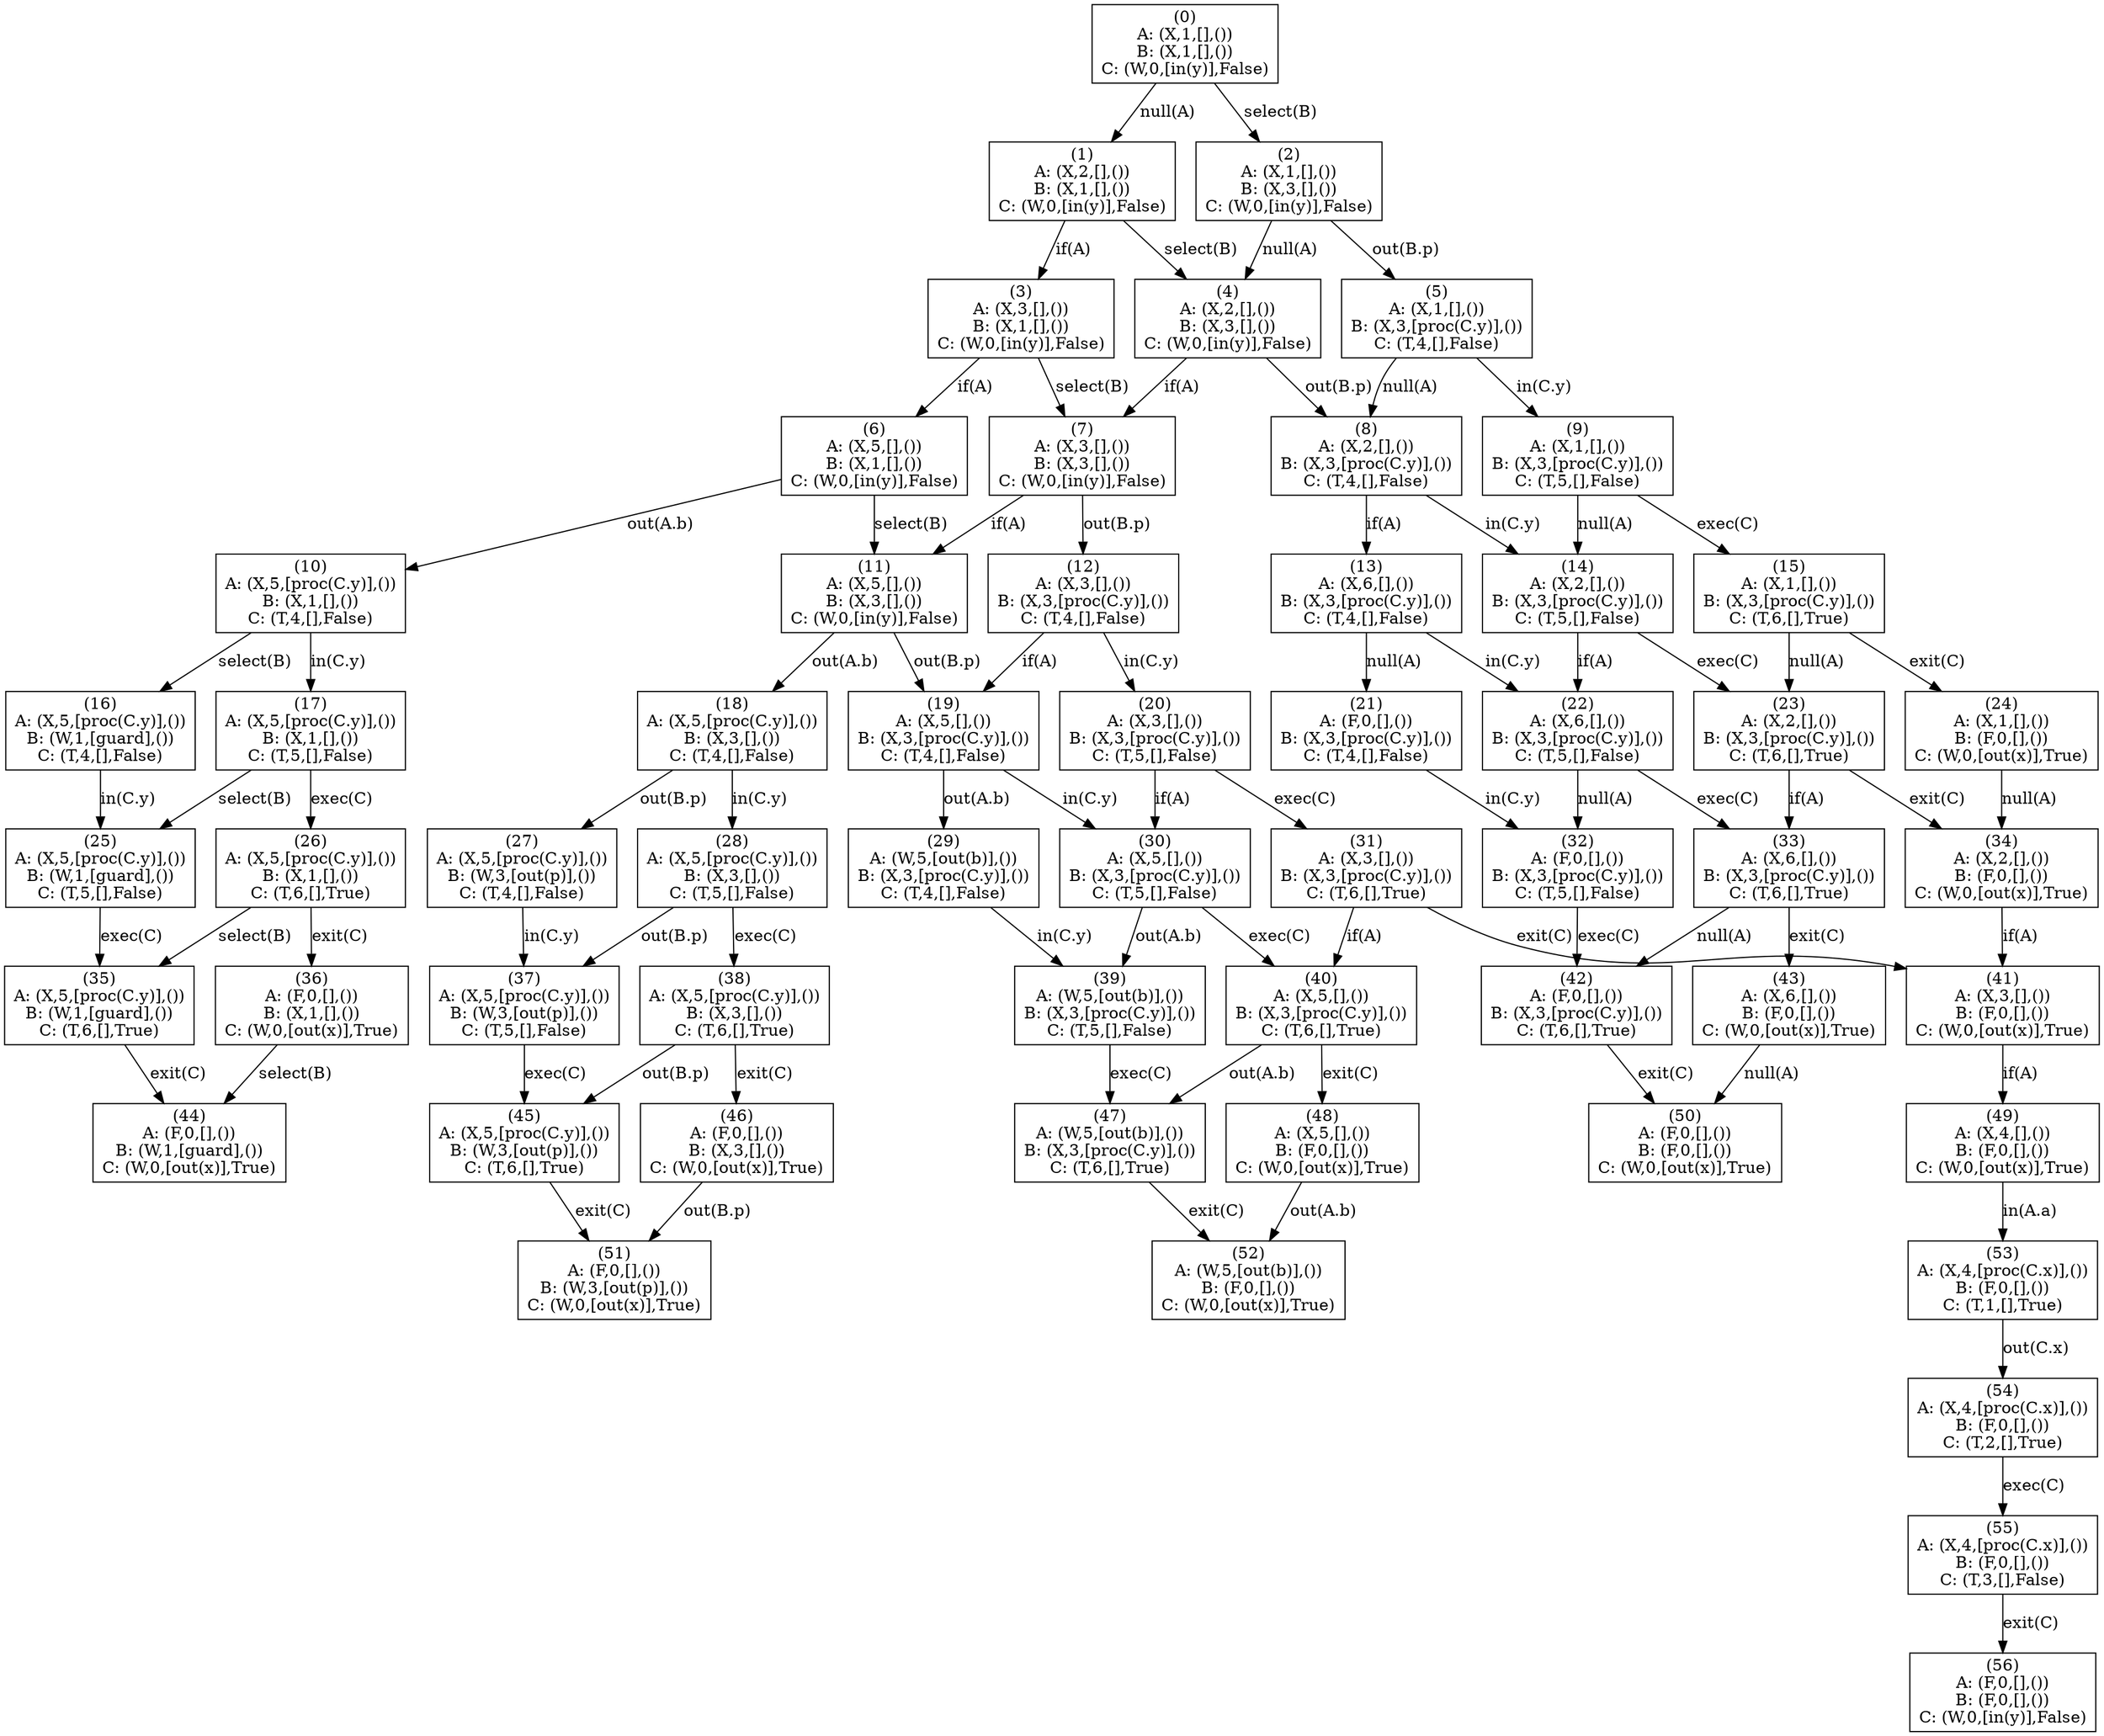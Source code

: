 digraph G {
	 rankdir=TB;
	0 [label = "(0)\nA: (X,1,[],())\nB: (X,1,[],())\nC: (W,0,[in(y)],False)" shape=box];
	1 [label = "(1)\nA: (X,2,[],())\nB: (X,1,[],())\nC: (W,0,[in(y)],False)" shape=box];
	2 [label = "(2)\nA: (X,1,[],())\nB: (X,3,[],())\nC: (W,0,[in(y)],False)" shape=box];
	3 [label = "(3)\nA: (X,3,[],())\nB: (X,1,[],())\nC: (W,0,[in(y)],False)" shape=box];
	4 [label = "(4)\nA: (X,2,[],())\nB: (X,3,[],())\nC: (W,0,[in(y)],False)" shape=box];
	5 [label = "(5)\nA: (X,1,[],())\nB: (X,3,[proc(C.y)],())\nC: (T,4,[],False)" shape=box];
	6 [label = "(6)\nA: (X,5,[],())\nB: (X,1,[],())\nC: (W,0,[in(y)],False)" shape=box];
	7 [label = "(7)\nA: (X,3,[],())\nB: (X,3,[],())\nC: (W,0,[in(y)],False)" shape=box];
	8 [label = "(8)\nA: (X,2,[],())\nB: (X,3,[proc(C.y)],())\nC: (T,4,[],False)" shape=box];
	9 [label = "(9)\nA: (X,1,[],())\nB: (X,3,[proc(C.y)],())\nC: (T,5,[],False)" shape=box];
	10 [label = "(10)\nA: (X,5,[proc(C.y)],())\nB: (X,1,[],())\nC: (T,4,[],False)" shape=box];
	11 [label = "(11)\nA: (X,5,[],())\nB: (X,3,[],())\nC: (W,0,[in(y)],False)" shape=box];
	12 [label = "(12)\nA: (X,3,[],())\nB: (X,3,[proc(C.y)],())\nC: (T,4,[],False)" shape=box];
	13 [label = "(13)\nA: (X,6,[],())\nB: (X,3,[proc(C.y)],())\nC: (T,4,[],False)" shape=box];
	14 [label = "(14)\nA: (X,2,[],())\nB: (X,3,[proc(C.y)],())\nC: (T,5,[],False)" shape=box];
	15 [label = "(15)\nA: (X,1,[],())\nB: (X,3,[proc(C.y)],())\nC: (T,6,[],True)" shape=box];
	16 [label = "(16)\nA: (X,5,[proc(C.y)],())\nB: (W,1,[guard],())\nC: (T,4,[],False)" shape=box];
	17 [label = "(17)\nA: (X,5,[proc(C.y)],())\nB: (X,1,[],())\nC: (T,5,[],False)" shape=box];
	18 [label = "(18)\nA: (X,5,[proc(C.y)],())\nB: (X,3,[],())\nC: (T,4,[],False)" shape=box];
	19 [label = "(19)\nA: (X,5,[],())\nB: (X,3,[proc(C.y)],())\nC: (T,4,[],False)" shape=box];
	20 [label = "(20)\nA: (X,3,[],())\nB: (X,3,[proc(C.y)],())\nC: (T,5,[],False)" shape=box];
	21 [label = "(21)\nA: (F,0,[],())\nB: (X,3,[proc(C.y)],())\nC: (T,4,[],False)" shape=box];
	22 [label = "(22)\nA: (X,6,[],())\nB: (X,3,[proc(C.y)],())\nC: (T,5,[],False)" shape=box];
	23 [label = "(23)\nA: (X,2,[],())\nB: (X,3,[proc(C.y)],())\nC: (T,6,[],True)" shape=box];
	24 [label = "(24)\nA: (X,1,[],())\nB: (F,0,[],())\nC: (W,0,[out(x)],True)" shape=box];
	25 [label = "(25)\nA: (X,5,[proc(C.y)],())\nB: (W,1,[guard],())\nC: (T,5,[],False)" shape=box];
	26 [label = "(26)\nA: (X,5,[proc(C.y)],())\nB: (X,1,[],())\nC: (T,6,[],True)" shape=box];
	27 [label = "(27)\nA: (X,5,[proc(C.y)],())\nB: (W,3,[out(p)],())\nC: (T,4,[],False)" shape=box];
	28 [label = "(28)\nA: (X,5,[proc(C.y)],())\nB: (X,3,[],())\nC: (T,5,[],False)" shape=box];
	29 [label = "(29)\nA: (W,5,[out(b)],())\nB: (X,3,[proc(C.y)],())\nC: (T,4,[],False)" shape=box];
	30 [label = "(30)\nA: (X,5,[],())\nB: (X,3,[proc(C.y)],())\nC: (T,5,[],False)" shape=box];
	31 [label = "(31)\nA: (X,3,[],())\nB: (X,3,[proc(C.y)],())\nC: (T,6,[],True)" shape=box];
	32 [label = "(32)\nA: (F,0,[],())\nB: (X,3,[proc(C.y)],())\nC: (T,5,[],False)" shape=box];
	33 [label = "(33)\nA: (X,6,[],())\nB: (X,3,[proc(C.y)],())\nC: (T,6,[],True)" shape=box];
	34 [label = "(34)\nA: (X,2,[],())\nB: (F,0,[],())\nC: (W,0,[out(x)],True)" shape=box];
	35 [label = "(35)\nA: (X,5,[proc(C.y)],())\nB: (W,1,[guard],())\nC: (T,6,[],True)" shape=box];
	36 [label = "(36)\nA: (F,0,[],())\nB: (X,1,[],())\nC: (W,0,[out(x)],True)" shape=box];
	37 [label = "(37)\nA: (X,5,[proc(C.y)],())\nB: (W,3,[out(p)],())\nC: (T,5,[],False)" shape=box];
	38 [label = "(38)\nA: (X,5,[proc(C.y)],())\nB: (X,3,[],())\nC: (T,6,[],True)" shape=box];
	39 [label = "(39)\nA: (W,5,[out(b)],())\nB: (X,3,[proc(C.y)],())\nC: (T,5,[],False)" shape=box];
	40 [label = "(40)\nA: (X,5,[],())\nB: (X,3,[proc(C.y)],())\nC: (T,6,[],True)" shape=box];
	41 [label = "(41)\nA: (X,3,[],())\nB: (F,0,[],())\nC: (W,0,[out(x)],True)" shape=box];
	42 [label = "(42)\nA: (F,0,[],())\nB: (X,3,[proc(C.y)],())\nC: (T,6,[],True)" shape=box];
	43 [label = "(43)\nA: (X,6,[],())\nB: (F,0,[],())\nC: (W,0,[out(x)],True)" shape=box];
	44 [label = "(44)\nA: (F,0,[],())\nB: (W,1,[guard],())\nC: (W,0,[out(x)],True)" shape=box];
	45 [label = "(45)\nA: (X,5,[proc(C.y)],())\nB: (W,3,[out(p)],())\nC: (T,6,[],True)" shape=box];
	46 [label = "(46)\nA: (F,0,[],())\nB: (X,3,[],())\nC: (W,0,[out(x)],True)" shape=box];
	47 [label = "(47)\nA: (W,5,[out(b)],())\nB: (X,3,[proc(C.y)],())\nC: (T,6,[],True)" shape=box];
	48 [label = "(48)\nA: (X,5,[],())\nB: (F,0,[],())\nC: (W,0,[out(x)],True)" shape=box];
	49 [label = "(49)\nA: (X,4,[],())\nB: (F,0,[],())\nC: (W,0,[out(x)],True)" shape=box];
	50 [label = "(50)\nA: (F,0,[],())\nB: (F,0,[],())\nC: (W,0,[out(x)],True)" shape=box];
	51 [label = "(51)\nA: (F,0,[],())\nB: (W,3,[out(p)],())\nC: (W,0,[out(x)],True)" shape=box];
	52 [label = "(52)\nA: (W,5,[out(b)],())\nB: (F,0,[],())\nC: (W,0,[out(x)],True)" shape=box];
	53 [label = "(53)\nA: (X,4,[proc(C.x)],())\nB: (F,0,[],())\nC: (T,1,[],True)" shape=box];
	54 [label = "(54)\nA: (X,4,[proc(C.x)],())\nB: (F,0,[],())\nC: (T,2,[],True)" shape=box];
	55 [label = "(55)\nA: (X,4,[proc(C.x)],())\nB: (F,0,[],())\nC: (T,3,[],False)" shape=box];
	56 [label = "(56)\nA: (F,0,[],())\nB: (F,0,[],())\nC: (W,0,[in(y)],False)" shape=box];
	0 -> 1 [label = "null(A)"];
	0 -> 2 [label = "select(B)"];
	1 -> 3 [label = "if(A)"];
	1 -> 4 [label = "select(B)"];
	2 -> 4 [label = "null(A)"];
	2 -> 5 [label = "out(B.p)"];
	3 -> 6 [label = "if(A)"];
	3 -> 7 [label = "select(B)"];
	4 -> 7 [label = "if(A)"];
	4 -> 8 [label = "out(B.p)"];
	5 -> 8 [label = "null(A)"];
	5 -> 9 [label = "in(C.y)"];
	6 -> 10 [label = "out(A.b)"];
	6 -> 11 [label = "select(B)"];
	7 -> 11 [label = "if(A)"];
	7 -> 12 [label = "out(B.p)"];
	8 -> 13 [label = "if(A)"];
	8 -> 14 [label = "in(C.y)"];
	9 -> 14 [label = "null(A)"];
	9 -> 15 [label = "exec(C)"];
	10 -> 16 [label = "select(B)"];
	10 -> 17 [label = "in(C.y)"];
	11 -> 18 [label = "out(A.b)"];
	11 -> 19 [label = "out(B.p)"];
	12 -> 19 [label = "if(A)"];
	12 -> 20 [label = "in(C.y)"];
	13 -> 21 [label = "null(A)"];
	13 -> 22 [label = "in(C.y)"];
	14 -> 22 [label = "if(A)"];
	14 -> 23 [label = "exec(C)"];
	15 -> 23 [label = "null(A)"];
	15 -> 24 [label = "exit(C)"];
	16 -> 25 [label = "in(C.y)"];
	17 -> 25 [label = "select(B)"];
	17 -> 26 [label = "exec(C)"];
	18 -> 27 [label = "out(B.p)"];
	18 -> 28 [label = "in(C.y)"];
	19 -> 29 [label = "out(A.b)"];
	19 -> 30 [label = "in(C.y)"];
	20 -> 30 [label = "if(A)"];
	20 -> 31 [label = "exec(C)"];
	21 -> 32 [label = "in(C.y)"];
	22 -> 32 [label = "null(A)"];
	22 -> 33 [label = "exec(C)"];
	23 -> 33 [label = "if(A)"];
	23 -> 34 [label = "exit(C)"];
	24 -> 34 [label = "null(A)"];
	25 -> 35 [label = "exec(C)"];
	26 -> 35 [label = "select(B)"];
	26 -> 36 [label = "exit(C)"];
	27 -> 37 [label = "in(C.y)"];
	28 -> 37 [label = "out(B.p)"];
	28 -> 38 [label = "exec(C)"];
	29 -> 39 [label = "in(C.y)"];
	30 -> 39 [label = "out(A.b)"];
	30 -> 40 [label = "exec(C)"];
	31 -> 40 [label = "if(A)"];
	31 -> 41 [label = "exit(C)"];
	32 -> 42 [label = "exec(C)"];
	33 -> 42 [label = "null(A)"];
	33 -> 43 [label = "exit(C)"];
	34 -> 41 [label = "if(A)"];
	35 -> 44 [label = "exit(C)"];
	36 -> 44 [label = "select(B)"];
	37 -> 45 [label = "exec(C)"];
	38 -> 45 [label = "out(B.p)"];
	38 -> 46 [label = "exit(C)"];
	39 -> 47 [label = "exec(C)"];
	40 -> 47 [label = "out(A.b)"];
	40 -> 48 [label = "exit(C)"];
	41 -> 49 [label = "if(A)"];
	42 -> 50 [label = "exit(C)"];
	43 -> 50 [label = "null(A)"];
	45 -> 51 [label = "exit(C)"];
	46 -> 51 [label = "out(B.p)"];
	47 -> 52 [label = "exit(C)"];
	48 -> 52 [label = "out(A.b)"];
	49 -> 53 [label = "in(A.a)"];
	53 -> 54 [label = "out(C.x)"];
	54 -> 55 [label = "exec(C)"];
	55 -> 56 [label = "exit(C)"];
}


